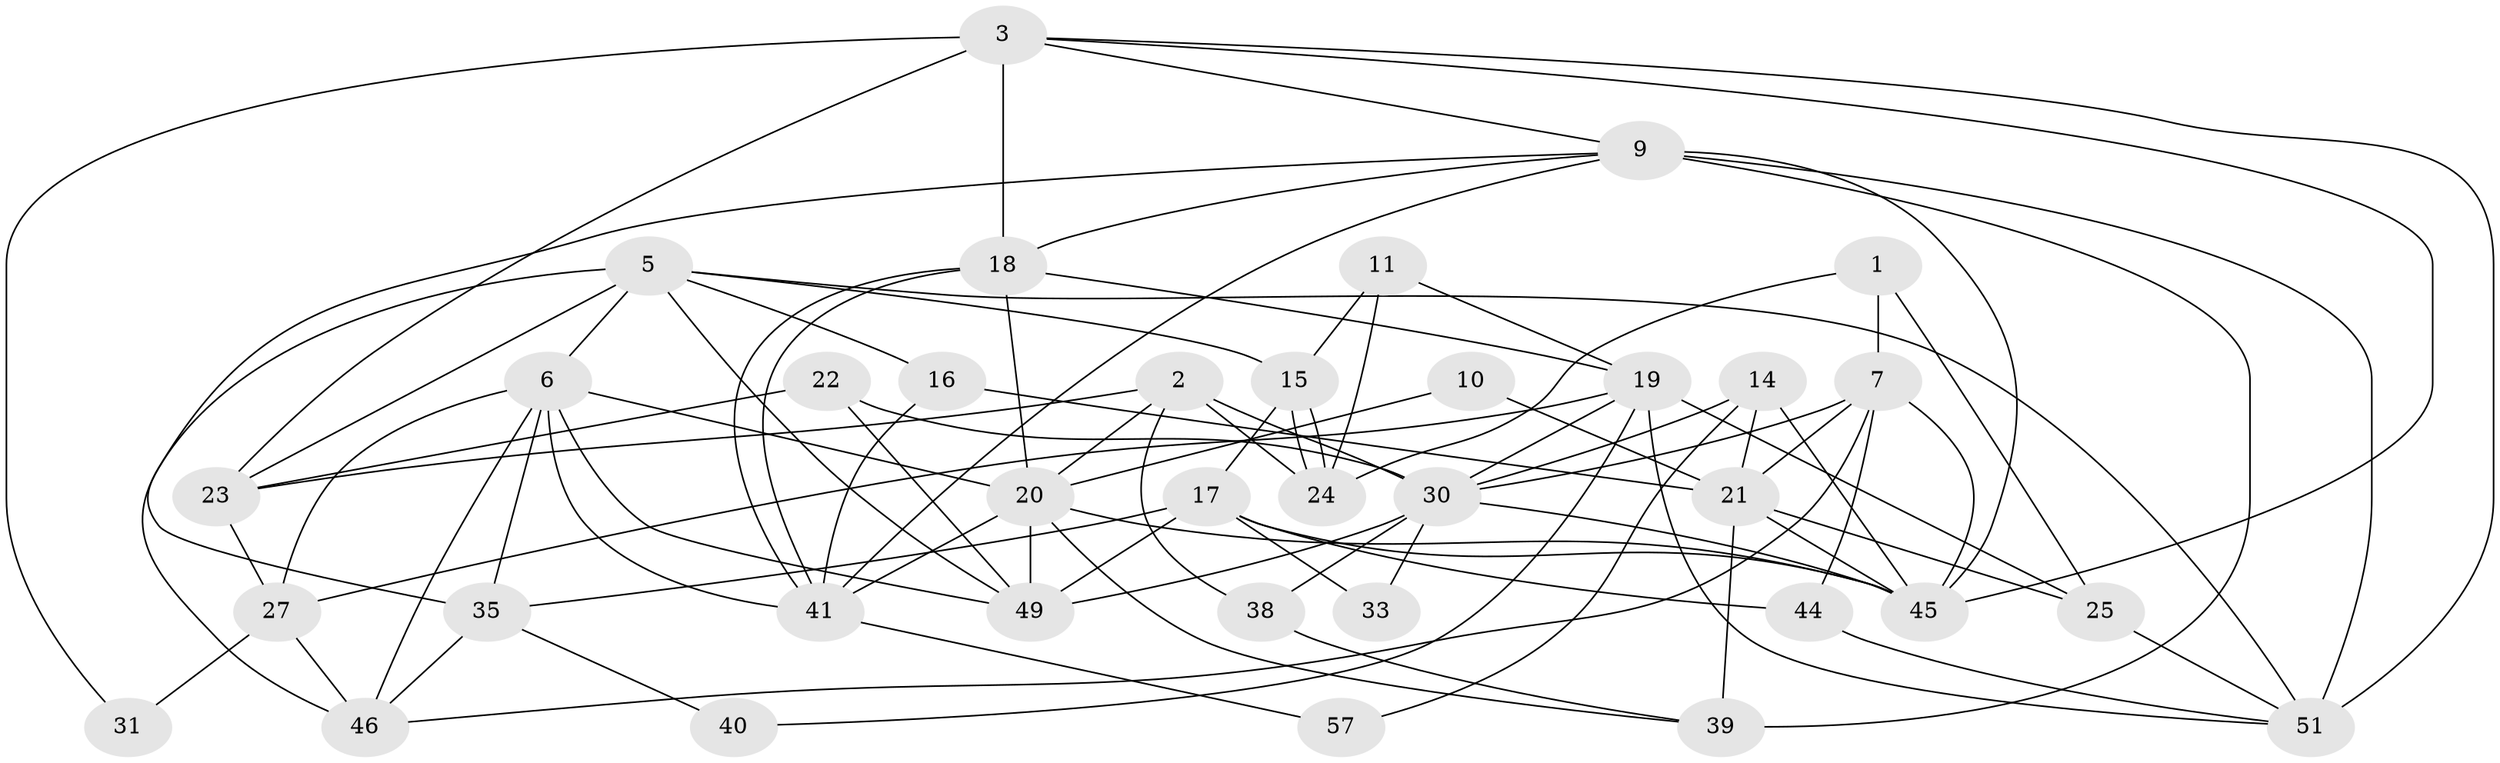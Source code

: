 // original degree distribution, {3: 0.31666666666666665, 4: 0.23333333333333334, 6: 0.15, 2: 0.11666666666666667, 5: 0.15, 7: 0.03333333333333333}
// Generated by graph-tools (version 1.1) at 2025/41/03/06/25 10:41:56]
// undirected, 36 vertices, 89 edges
graph export_dot {
graph [start="1"]
  node [color=gray90,style=filled];
  1;
  2 [super="+4"];
  3 [super="+36"];
  5 [super="+12"];
  6 [super="+8"];
  7 [super="+37"];
  9 [super="+13"];
  10;
  11 [super="+50"];
  14 [super="+53"];
  15;
  16 [super="+32"];
  17 [super="+34"];
  18;
  19 [super="+26"];
  20 [super="+29"];
  21 [super="+47"];
  22;
  23 [super="+48"];
  24 [super="+28"];
  25 [super="+52"];
  27 [super="+42"];
  30 [super="+60"];
  31;
  33;
  35 [super="+54"];
  38;
  39 [super="+43"];
  40;
  41 [super="+55"];
  44;
  45 [super="+56"];
  46;
  49 [super="+59"];
  51 [super="+58"];
  57;
  1 -- 7;
  1 -- 25;
  1 -- 24;
  2 -- 30;
  2 -- 38;
  2 -- 20;
  2 -- 23;
  2 -- 24;
  3 -- 23 [weight=2];
  3 -- 45;
  3 -- 18;
  3 -- 51;
  3 -- 9;
  3 -- 31;
  5 -- 49;
  5 -- 15;
  5 -- 16;
  5 -- 6;
  5 -- 46;
  5 -- 23;
  5 -- 51;
  6 -- 49;
  6 -- 35;
  6 -- 20;
  6 -- 41;
  6 -- 46;
  6 -- 27;
  7 -- 45;
  7 -- 44;
  7 -- 46;
  7 -- 21;
  7 -- 30 [weight=2];
  9 -- 51 [weight=2];
  9 -- 18;
  9 -- 39;
  9 -- 45;
  9 -- 35;
  9 -- 41;
  10 -- 20;
  10 -- 21;
  11 -- 15;
  11 -- 19;
  11 -- 24;
  14 -- 57;
  14 -- 45;
  14 -- 21;
  14 -- 30;
  15 -- 24;
  15 -- 24;
  15 -- 17;
  16 -- 21;
  16 -- 41;
  17 -- 44;
  17 -- 45;
  17 -- 35;
  17 -- 33;
  17 -- 49;
  18 -- 41;
  18 -- 41;
  18 -- 19;
  18 -- 20;
  19 -- 25;
  19 -- 40;
  19 -- 27;
  19 -- 51;
  19 -- 30;
  20 -- 41;
  20 -- 49 [weight=2];
  20 -- 39;
  20 -- 45;
  21 -- 45;
  21 -- 39 [weight=2];
  21 -- 25;
  22 -- 30;
  22 -- 49;
  22 -- 23;
  23 -- 27;
  25 -- 51;
  27 -- 31;
  27 -- 46;
  30 -- 38;
  30 -- 33;
  30 -- 45;
  30 -- 49;
  35 -- 46;
  35 -- 40;
  38 -- 39;
  41 -- 57;
  44 -- 51;
}
